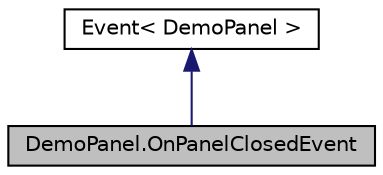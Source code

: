 digraph "DemoPanel.OnPanelClosedEvent"
{
 // LATEX_PDF_SIZE
  edge [fontname="Helvetica",fontsize="10",labelfontname="Helvetica",labelfontsize="10"];
  node [fontname="Helvetica",fontsize="10",shape=record];
  Node1 [label="DemoPanel.OnPanelClosedEvent",height=0.2,width=0.4,color="black", fillcolor="grey75", style="filled", fontcolor="black",tooltip=" "];
  Node2 -> Node1 [dir="back",color="midnightblue",fontsize="10",style="solid",fontname="Helvetica"];
  Node2 [label="Event\< DemoPanel \>",height=0.2,width=0.4,color="black", fillcolor="white", style="filled",URL="$class_lucine_1_1_helpers_1_1_event.html",tooltip=" "];
}

